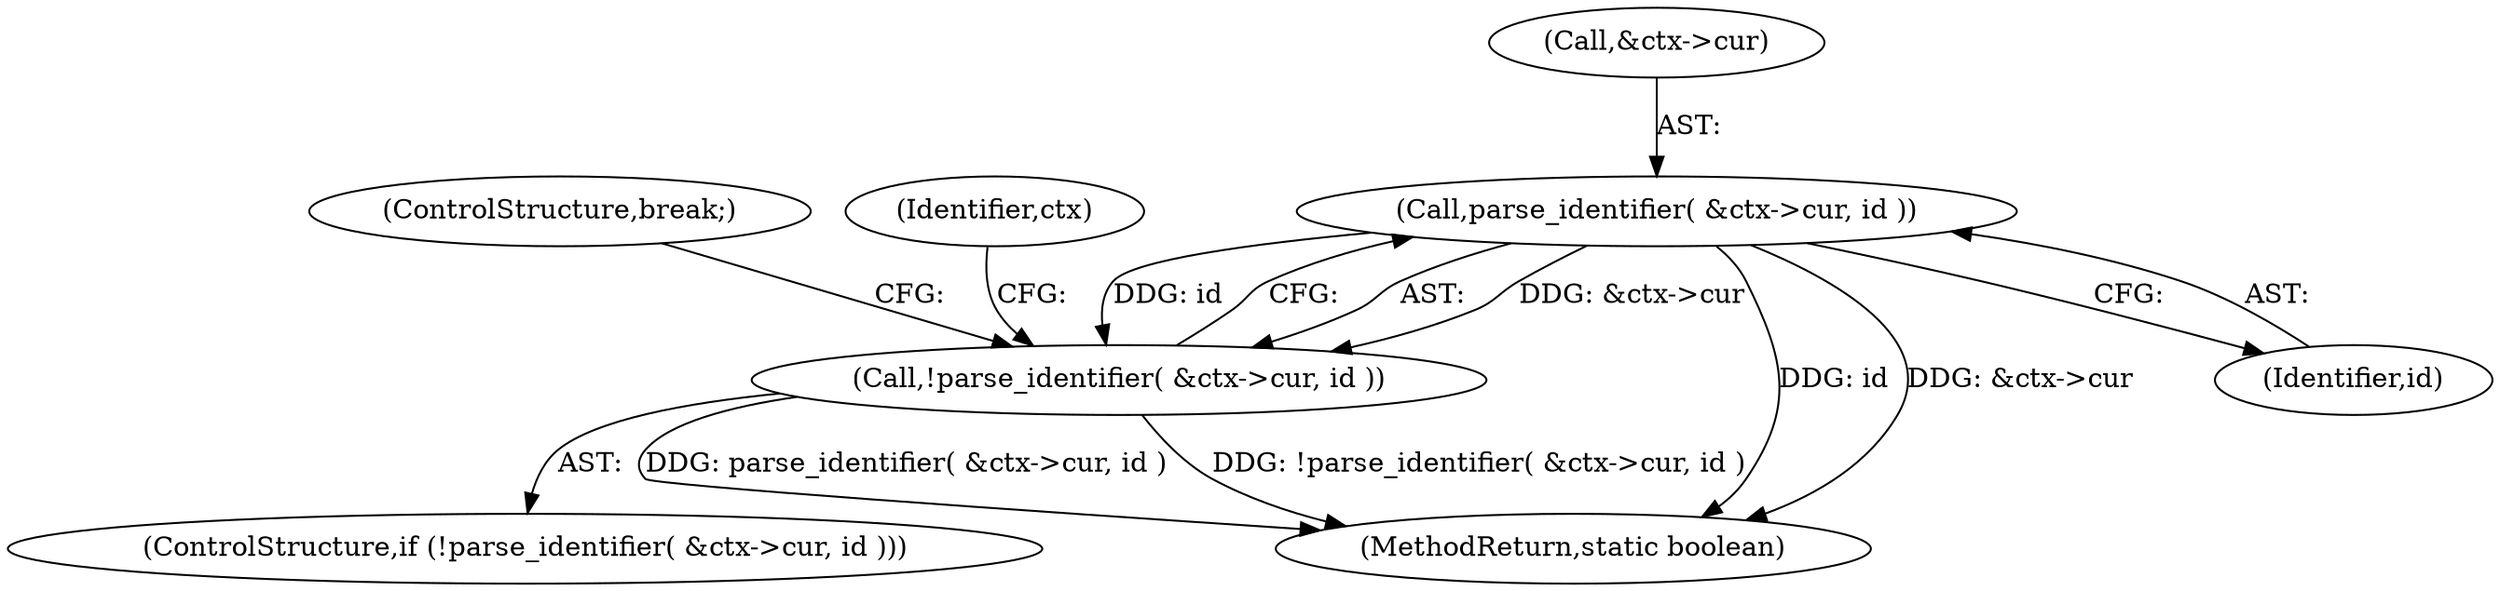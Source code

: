 digraph "1_virglrenderer_e534b51ca3c3cd25f3990589932a9ed711c59b27@del" {
"1004142" [label="(Call,parse_identifier( &ctx->cur, id ))"];
"1004141" [label="(Call,!parse_identifier( &ctx->cur, id ))"];
"1004154" [label="(ControlStructure,break;)"];
"1004142" [label="(Call,parse_identifier( &ctx->cur, id ))"];
"1004155" [label="(MethodReturn,static boolean)"];
"1004141" [label="(Call,!parse_identifier( &ctx->cur, id ))"];
"1004143" [label="(Call,&ctx->cur)"];
"1004140" [label="(ControlStructure,if (!parse_identifier( &ctx->cur, id )))"];
"1004147" [label="(Identifier,id)"];
"1004150" [label="(Identifier,ctx)"];
"1004142" -> "1004141"  [label="AST: "];
"1004142" -> "1004147"  [label="CFG: "];
"1004143" -> "1004142"  [label="AST: "];
"1004147" -> "1004142"  [label="AST: "];
"1004141" -> "1004142"  [label="CFG: "];
"1004142" -> "1004155"  [label="DDG: id"];
"1004142" -> "1004155"  [label="DDG: &ctx->cur"];
"1004142" -> "1004141"  [label="DDG: &ctx->cur"];
"1004142" -> "1004141"  [label="DDG: id"];
"1004141" -> "1004140"  [label="AST: "];
"1004150" -> "1004141"  [label="CFG: "];
"1004154" -> "1004141"  [label="CFG: "];
"1004141" -> "1004155"  [label="DDG: parse_identifier( &ctx->cur, id )"];
"1004141" -> "1004155"  [label="DDG: !parse_identifier( &ctx->cur, id )"];
}
